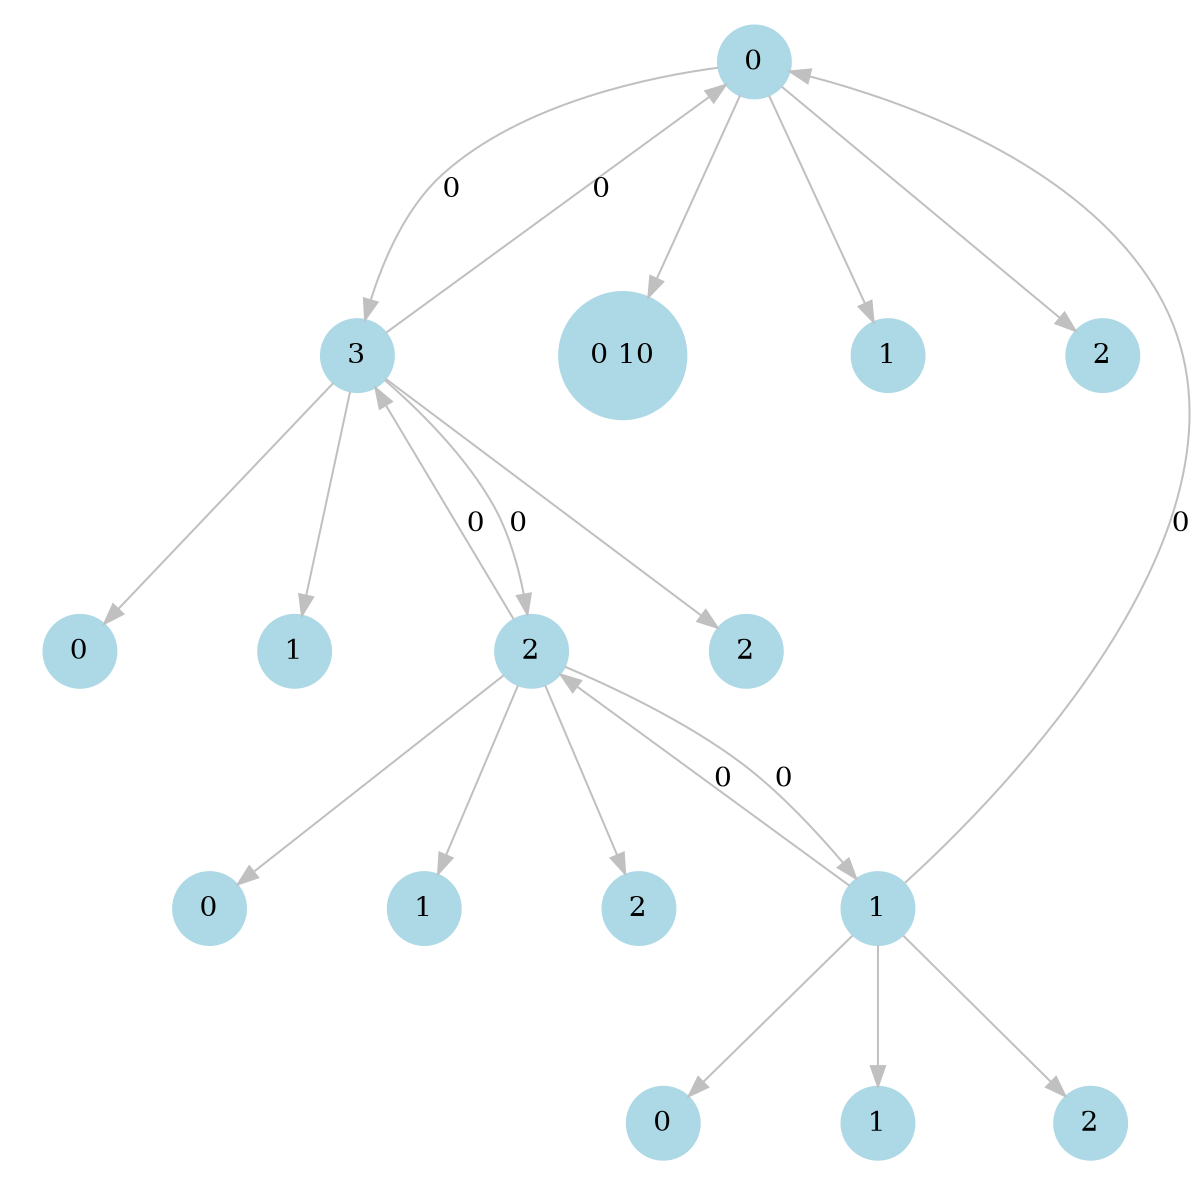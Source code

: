 digraph G {
    node [shape=circle, style=filled, color=lightblue];
    edge [color=gray, penwidth=1];
    size="8,8";
    ratio="fill";
    0 -> 3 [label="0"];
    0 -> 00;
    00 [label="0 10"];
    0 -> 10;
    10 [label="1"];
    0 -> 20;
    20 [label="2"];
    1 -> 0 [label="0"];
    1 -> 2 [label="0"];
    1 -> 01;
    01 [label="0"];
    1 -> 11;
    11 [label="1"];
    1 -> 21;
    21 [label="2"];
    2 -> 1 [label="0"];
    2 -> 3 [label="0"];
    2 -> 02;
    02 [label="0"];
    2 -> 12;
    12 [label="1"];
    2 -> 22;
    22 [label="2"];
    3 -> 0 [label="0"];
    3 -> 2 [label="0"];
    3 -> 03;
    03 [label="0"];
    3 -> 13;
    13 [label="1"];
    3 -> 23;
    23 [label="2"];
}
